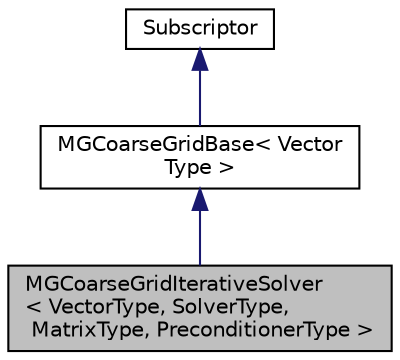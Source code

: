 digraph "MGCoarseGridIterativeSolver&lt; VectorType, SolverType, MatrixType, PreconditionerType &gt;"
{
 // LATEX_PDF_SIZE
  edge [fontname="Helvetica",fontsize="10",labelfontname="Helvetica",labelfontsize="10"];
  node [fontname="Helvetica",fontsize="10",shape=record];
  Node1 [label="MGCoarseGridIterativeSolver\l\< VectorType, SolverType,\l MatrixType, PreconditionerType \>",height=0.2,width=0.4,color="black", fillcolor="grey75", style="filled", fontcolor="black",tooltip=" "];
  Node2 -> Node1 [dir="back",color="midnightblue",fontsize="10",style="solid",fontname="Helvetica"];
  Node2 [label="MGCoarseGridBase\< Vector\lType \>",height=0.2,width=0.4,color="black", fillcolor="white", style="filled",URL="$classMGCoarseGridBase.html",tooltip=" "];
  Node3 -> Node2 [dir="back",color="midnightblue",fontsize="10",style="solid",fontname="Helvetica"];
  Node3 [label="Subscriptor",height=0.2,width=0.4,color="black", fillcolor="white", style="filled",URL="$classSubscriptor.html",tooltip=" "];
}
